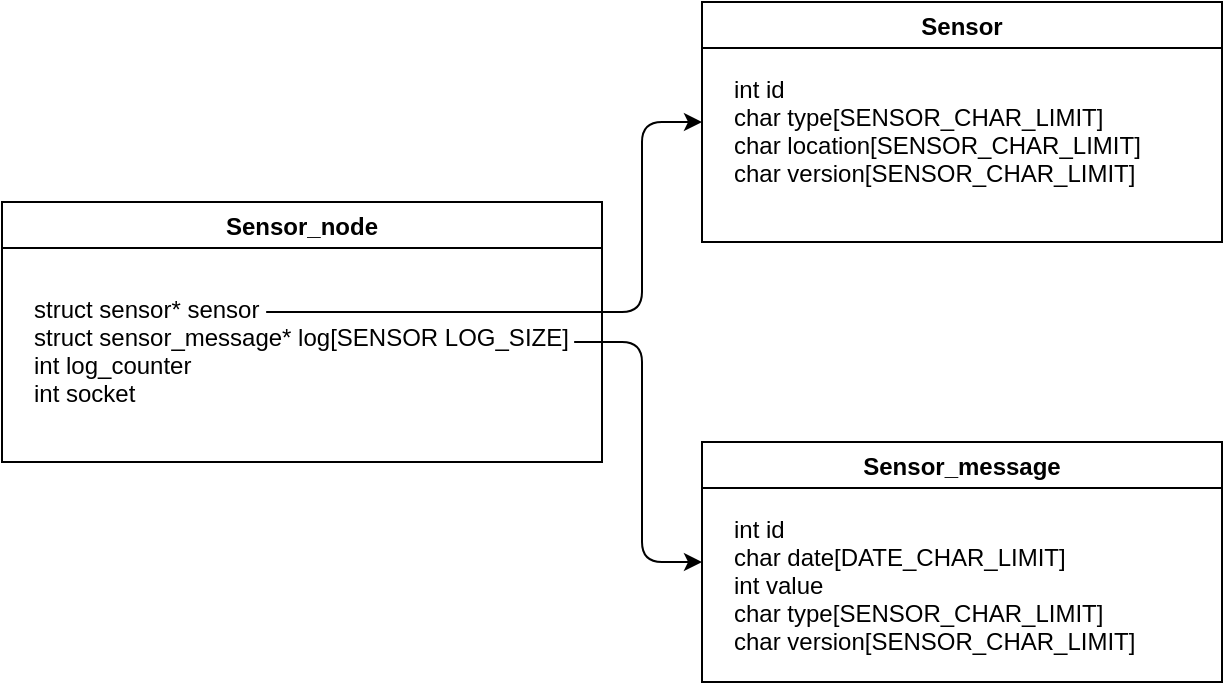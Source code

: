 <mxfile version="12.4.2" type="device" pages="1"><diagram id="5b53G4DhJPMQ_k64FuVJ" name="Page-1"><mxGraphModel dx="1447" dy="905" grid="1" gridSize="10" guides="1" tooltips="1" connect="1" arrows="1" fold="1" page="1" pageScale="1" pageWidth="850" pageHeight="1100" math="0" shadow="0"><root><mxCell id="0"/><mxCell id="1" parent="0"/><mxCell id="LUN1_51sgg97CXFk4QU2-3" value="Sensor" style="swimlane;" vertex="1" parent="1"><mxGeometry x="410" y="30" width="260" height="120" as="geometry"/></mxCell><mxCell id="LUN1_51sgg97CXFk4QU2-4" value="int id&#10;char type[SENSOR_CHAR_LIMIT]&#10;char location[SENSOR_CHAR_LIMIT]&#10;char version[SENSOR_CHAR_LIMIT]" style="text;strokeColor=none;fillColor=none;align=left;verticalAlign=top;spacingLeft=4;spacingRight=4;overflow=hidden;rotatable=0;points=[[0,0.5],[1,0.5]];portConstraint=eastwest;fontStyle=0;fontFamily=Helvetica;" vertex="1" parent="LUN1_51sgg97CXFk4QU2-3"><mxGeometry x="10" y="30" width="240" height="80" as="geometry"/></mxCell><mxCell id="LUN1_51sgg97CXFk4QU2-5" value="Sensor_message" style="swimlane;startSize=23;" vertex="1" parent="1"><mxGeometry x="410" y="250" width="260" height="120" as="geometry"/></mxCell><mxCell id="LUN1_51sgg97CXFk4QU2-6" value="int id&#10;char date[DATE_CHAR_LIMIT]&#10;int value&#10;char type[SENSOR_CHAR_LIMIT]&#10;char version[SENSOR_CHAR_LIMIT]" style="text;strokeColor=none;fillColor=none;align=left;verticalAlign=top;spacingLeft=4;spacingRight=4;overflow=hidden;rotatable=0;points=[[0,0.5],[1,0.5]];portConstraint=eastwest;fontStyle=0;fontFamily=Helvetica;" vertex="1" parent="LUN1_51sgg97CXFk4QU2-5"><mxGeometry x="10" y="30" width="240" height="80" as="geometry"/></mxCell><mxCell id="LUN1_51sgg97CXFk4QU2-7" value="Sensor_node" style="swimlane;" vertex="1" parent="1"><mxGeometry x="60.0" y="130" width="300" height="130" as="geometry"/></mxCell><mxCell id="LUN1_51sgg97CXFk4QU2-8" value="struct sensor* sensor&#10;struct sensor_message* log[SENSOR LOG_SIZE]&#10;int log_counter&#10;int socket" style="text;strokeColor=none;fillColor=none;align=left;verticalAlign=top;spacingLeft=4;spacingRight=4;overflow=hidden;rotatable=0;points=[[0,0.5],[1,0.5]];portConstraint=eastwest;fontStyle=0;fontFamily=Helvetica;" vertex="1" parent="LUN1_51sgg97CXFk4QU2-7"><mxGeometry x="10.0" y="40" width="280" height="80" as="geometry"/></mxCell><mxCell id="LUN1_51sgg97CXFk4QU2-13" value="" style="endArrow=classic;html=1;fontFamily=Helvetica;entryX=0;entryY=0.5;entryDx=0;entryDy=0;exitX=0.986;exitY=0.375;exitDx=0;exitDy=0;exitPerimeter=0;" edge="1" parent="1" source="LUN1_51sgg97CXFk4QU2-8" target="LUN1_51sgg97CXFk4QU2-5"><mxGeometry width="50" height="50" relative="1" as="geometry"><mxPoint x="60" y="440" as="sourcePoint"/><mxPoint x="110" y="390" as="targetPoint"/><Array as="points"><mxPoint x="380" y="200"/><mxPoint x="380" y="310"/></Array></mxGeometry></mxCell><mxCell id="LUN1_51sgg97CXFk4QU2-14" value="" style="endArrow=classic;html=1;fontFamily=Helvetica;entryX=0;entryY=0.5;entryDx=0;entryDy=0;exitX=0.436;exitY=0.188;exitDx=0;exitDy=0;exitPerimeter=0;" edge="1" parent="1" source="LUN1_51sgg97CXFk4QU2-8" target="LUN1_51sgg97CXFk4QU2-3"><mxGeometry width="50" height="50" relative="1" as="geometry"><mxPoint x="210.0" y="180" as="sourcePoint"/><mxPoint x="273.92" y="290" as="targetPoint"/><Array as="points"><mxPoint x="380" y="185"/><mxPoint x="380" y="90"/></Array></mxGeometry></mxCell></root></mxGraphModel></diagram></mxfile>